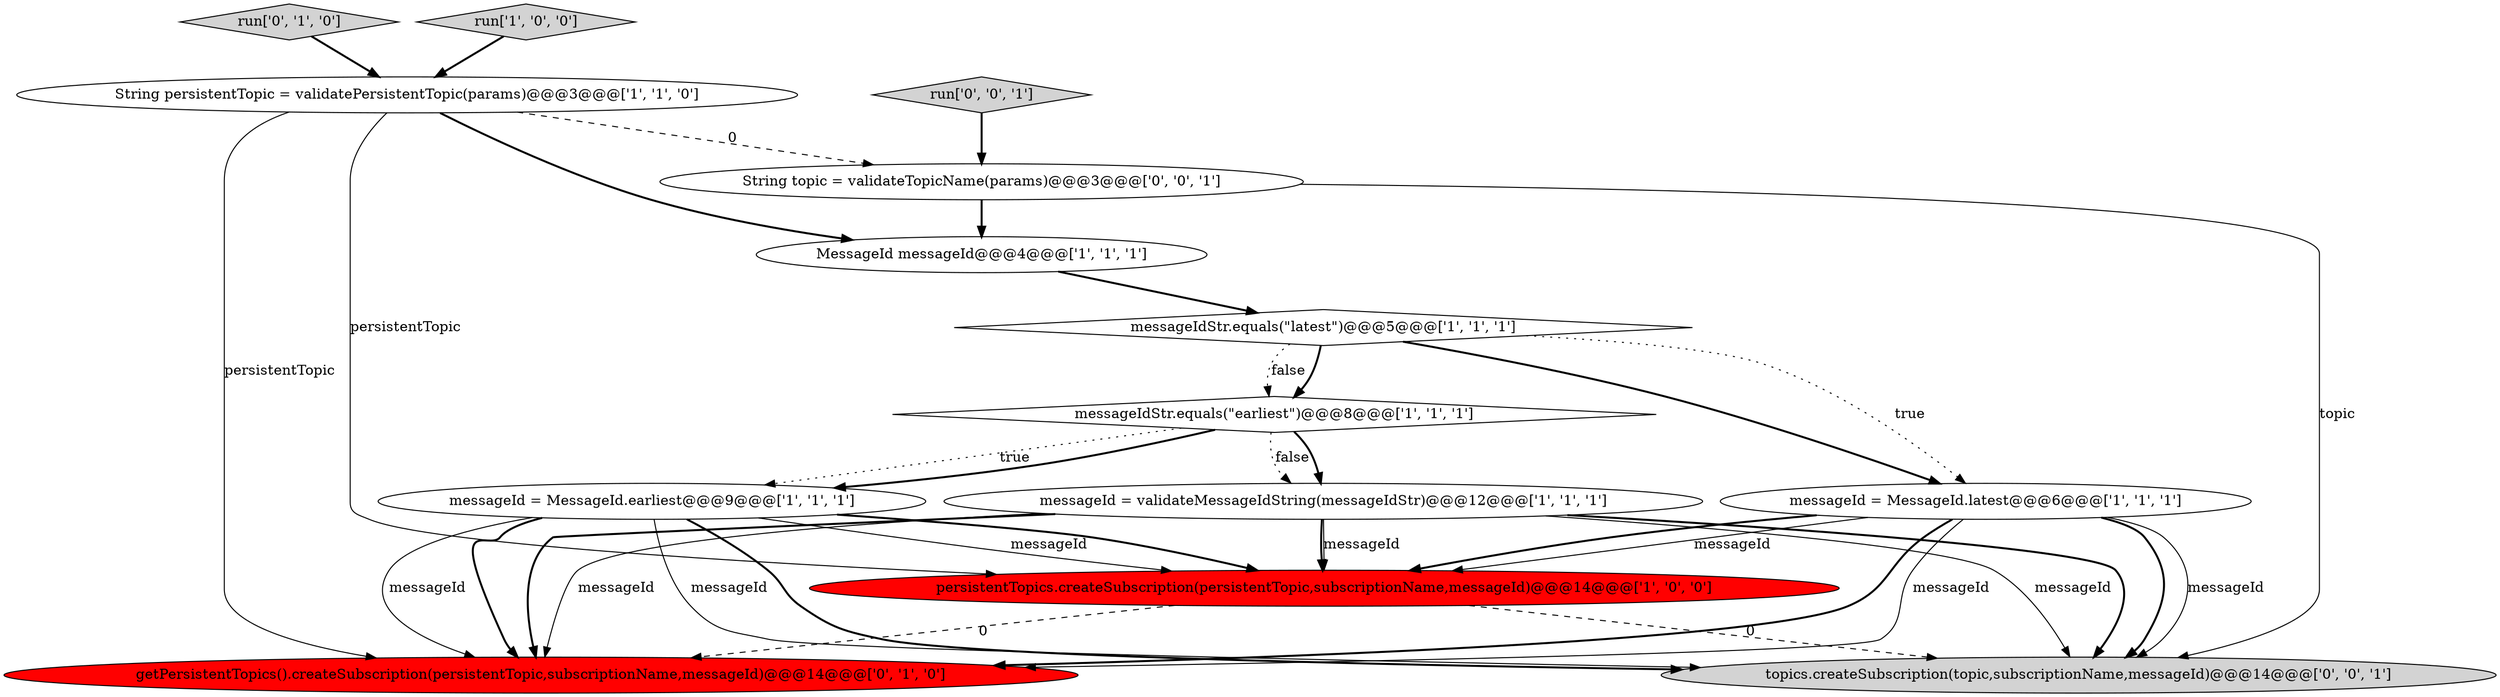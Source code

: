 digraph {
1 [style = filled, label = "messageId = MessageId.earliest@@@9@@@['1', '1', '1']", fillcolor = white, shape = ellipse image = "AAA0AAABBB1BBB"];
0 [style = filled, label = "messageId = MessageId.latest@@@6@@@['1', '1', '1']", fillcolor = white, shape = ellipse image = "AAA0AAABBB1BBB"];
6 [style = filled, label = "messageIdStr.equals(\"earliest\")@@@8@@@['1', '1', '1']", fillcolor = white, shape = diamond image = "AAA0AAABBB1BBB"];
8 [style = filled, label = "MessageId messageId@@@4@@@['1', '1', '1']", fillcolor = white, shape = ellipse image = "AAA0AAABBB1BBB"];
9 [style = filled, label = "run['0', '1', '0']", fillcolor = lightgray, shape = diamond image = "AAA0AAABBB2BBB"];
10 [style = filled, label = "getPersistentTopics().createSubscription(persistentTopic,subscriptionName,messageId)@@@14@@@['0', '1', '0']", fillcolor = red, shape = ellipse image = "AAA1AAABBB2BBB"];
4 [style = filled, label = "messageId = validateMessageIdString(messageIdStr)@@@12@@@['1', '1', '1']", fillcolor = white, shape = ellipse image = "AAA0AAABBB1BBB"];
11 [style = filled, label = "String topic = validateTopicName(params)@@@3@@@['0', '0', '1']", fillcolor = white, shape = ellipse image = "AAA0AAABBB3BBB"];
13 [style = filled, label = "run['0', '0', '1']", fillcolor = lightgray, shape = diamond image = "AAA0AAABBB3BBB"];
12 [style = filled, label = "topics.createSubscription(topic,subscriptionName,messageId)@@@14@@@['0', '0', '1']", fillcolor = lightgray, shape = ellipse image = "AAA0AAABBB3BBB"];
7 [style = filled, label = "String persistentTopic = validatePersistentTopic(params)@@@3@@@['1', '1', '0']", fillcolor = white, shape = ellipse image = "AAA0AAABBB1BBB"];
2 [style = filled, label = "messageIdStr.equals(\"latest\")@@@5@@@['1', '1', '1']", fillcolor = white, shape = diamond image = "AAA0AAABBB1BBB"];
3 [style = filled, label = "run['1', '0', '0']", fillcolor = lightgray, shape = diamond image = "AAA0AAABBB1BBB"];
5 [style = filled, label = "persistentTopics.createSubscription(persistentTopic,subscriptionName,messageId)@@@14@@@['1', '0', '0']", fillcolor = red, shape = ellipse image = "AAA1AAABBB1BBB"];
1->5 [style = bold, label=""];
6->4 [style = dotted, label="false"];
4->10 [style = bold, label=""];
5->12 [style = dashed, label="0"];
2->0 [style = dotted, label="true"];
7->10 [style = solid, label="persistentTopic"];
11->12 [style = solid, label="topic"];
2->6 [style = bold, label=""];
0->12 [style = bold, label=""];
6->1 [style = dotted, label="true"];
0->5 [style = solid, label="messageId"];
7->11 [style = dashed, label="0"];
1->12 [style = solid, label="messageId"];
0->12 [style = solid, label="messageId"];
9->7 [style = bold, label=""];
7->8 [style = bold, label=""];
13->11 [style = bold, label=""];
0->10 [style = solid, label="messageId"];
6->1 [style = bold, label=""];
6->4 [style = bold, label=""];
0->10 [style = bold, label=""];
2->0 [style = bold, label=""];
8->2 [style = bold, label=""];
3->7 [style = bold, label=""];
5->10 [style = dashed, label="0"];
4->5 [style = solid, label="messageId"];
4->12 [style = solid, label="messageId"];
1->10 [style = solid, label="messageId"];
4->10 [style = solid, label="messageId"];
1->12 [style = bold, label=""];
4->12 [style = bold, label=""];
2->6 [style = dotted, label="false"];
11->8 [style = bold, label=""];
1->10 [style = bold, label=""];
4->5 [style = bold, label=""];
1->5 [style = solid, label="messageId"];
7->5 [style = solid, label="persistentTopic"];
0->5 [style = bold, label=""];
}
